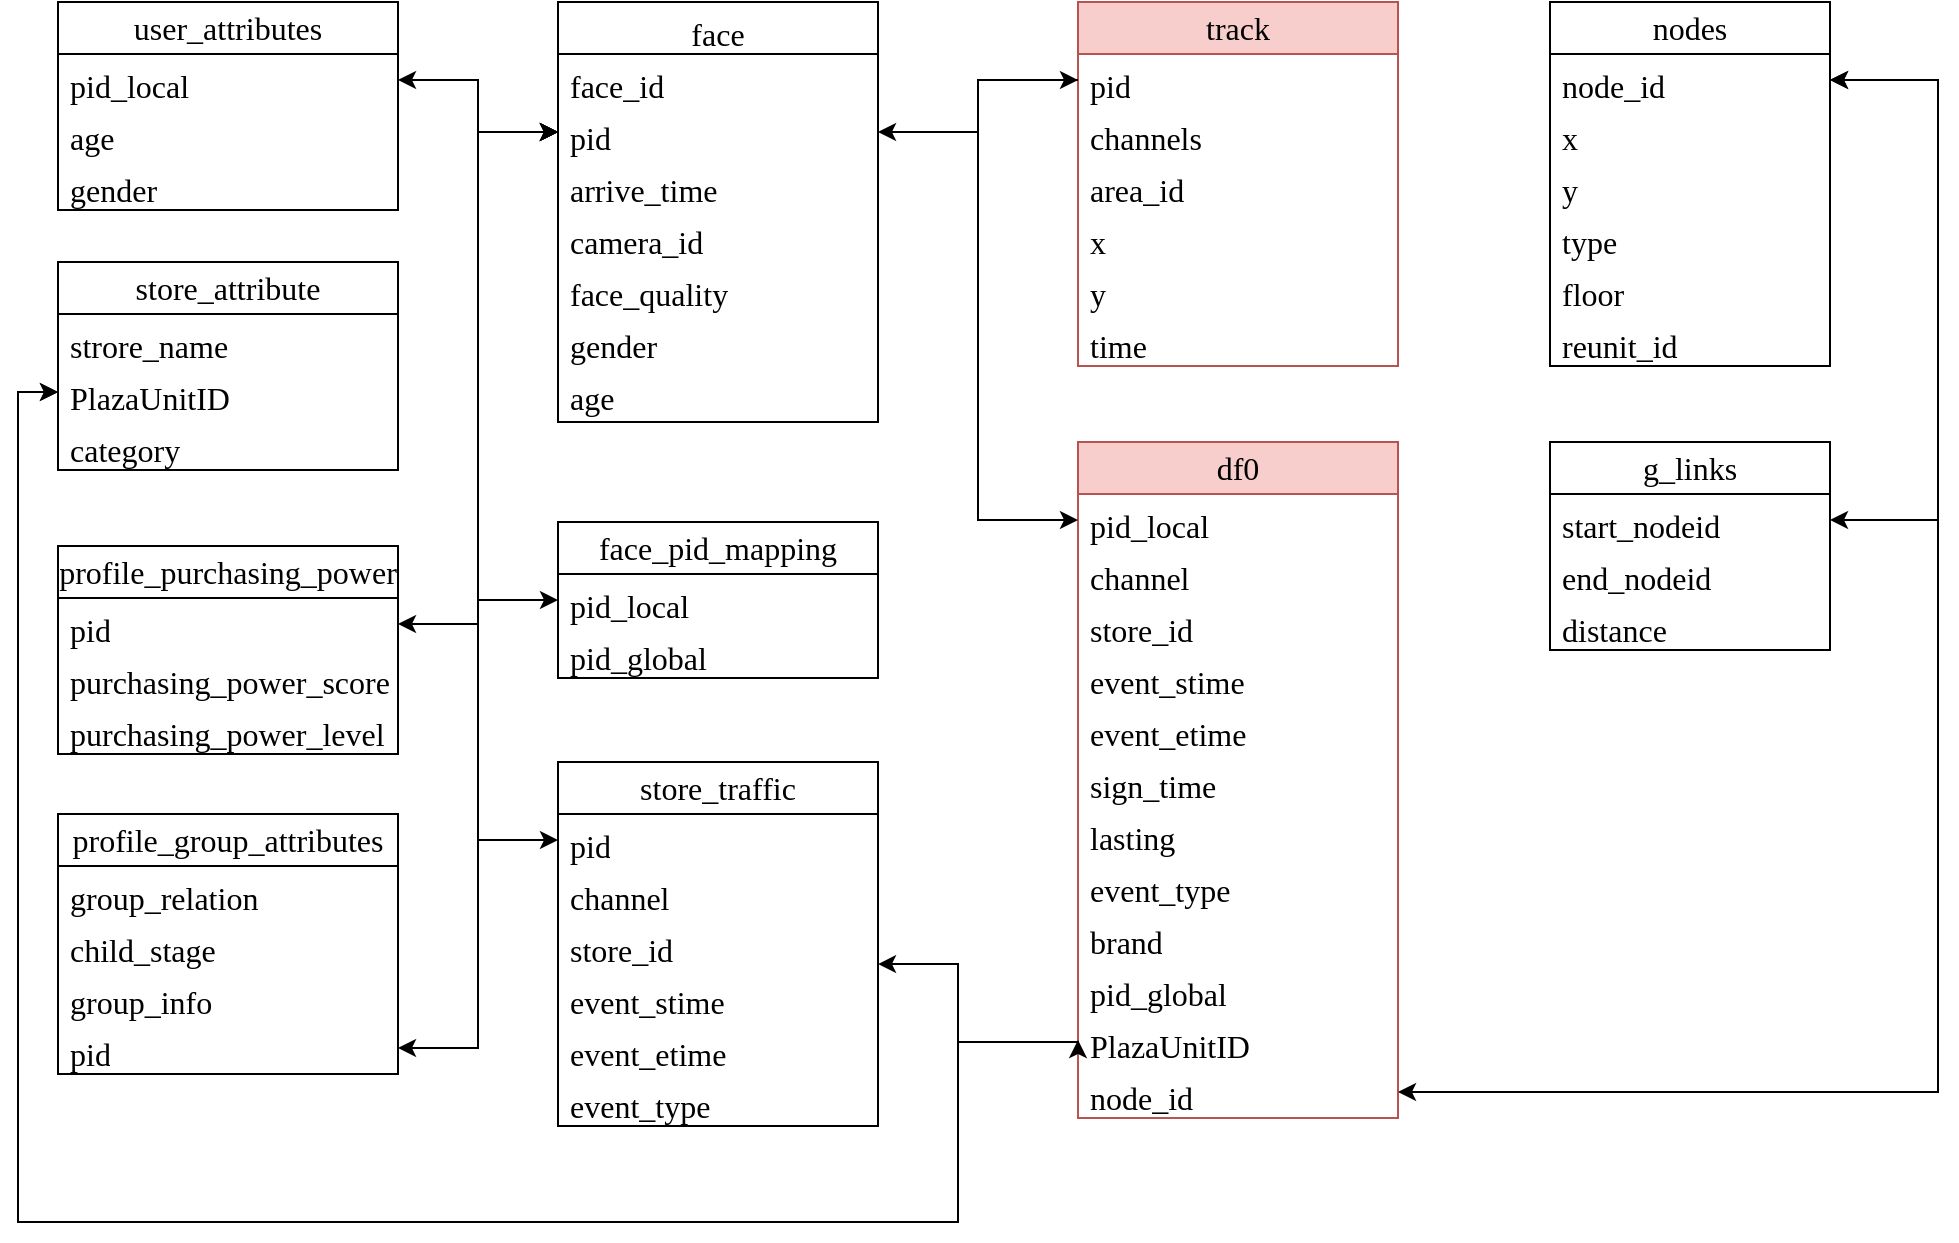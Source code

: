 <mxfile version="22.1.4" type="github">
  <diagram id="C5RBs43oDa-KdzZeNtuy" name="Page-1">
    <mxGraphModel dx="1434" dy="758" grid="1" gridSize="10" guides="1" tooltips="1" connect="1" arrows="1" fold="1" page="1" pageScale="1" pageWidth="1169" pageHeight="827" math="0" shadow="0">
      <root>
        <mxCell id="WIyWlLk6GJQsqaUBKTNV-0" />
        <mxCell id="WIyWlLk6GJQsqaUBKTNV-1" parent="WIyWlLk6GJQsqaUBKTNV-0" />
        <mxCell id="zkfFHV4jXpPFQw0GAbJ--0" value="face" style="swimlane;fontStyle=0;align=center;verticalAlign=top;childLayout=stackLayout;horizontal=1;startSize=26;horizontalStack=0;resizeParent=1;resizeLast=0;collapsible=1;marginBottom=0;rounded=0;shadow=0;strokeWidth=1;fontFamily=Times New Roman;fontSize=16;" parent="WIyWlLk6GJQsqaUBKTNV-1" vertex="1">
          <mxGeometry x="360" y="90" width="160" height="210" as="geometry">
            <mxRectangle x="220" y="120" width="160" height="26" as="alternateBounds" />
          </mxGeometry>
        </mxCell>
        <mxCell id="zkfFHV4jXpPFQw0GAbJ--1" value="face_id" style="text;align=left;verticalAlign=top;spacingLeft=4;spacingRight=4;overflow=hidden;rotatable=0;points=[[0,0.5],[1,0.5]];portConstraint=eastwest;fontFamily=Times New Roman;fontSize=16;" parent="zkfFHV4jXpPFQw0GAbJ--0" vertex="1">
          <mxGeometry y="26" width="160" height="26" as="geometry" />
        </mxCell>
        <mxCell id="zkfFHV4jXpPFQw0GAbJ--2" value="pid" style="text;align=left;verticalAlign=top;spacingLeft=4;spacingRight=4;overflow=hidden;rotatable=0;points=[[0,0.5],[1,0.5]];portConstraint=eastwest;rounded=0;shadow=0;html=0;fontFamily=Times New Roman;fontSize=16;" parent="zkfFHV4jXpPFQw0GAbJ--0" vertex="1">
          <mxGeometry y="52" width="160" height="26" as="geometry" />
        </mxCell>
        <mxCell id="zkfFHV4jXpPFQw0GAbJ--3" value="arrive_time" style="text;align=left;verticalAlign=top;spacingLeft=4;spacingRight=4;overflow=hidden;rotatable=0;points=[[0,0.5],[1,0.5]];portConstraint=eastwest;rounded=0;shadow=0;html=0;fontFamily=Times New Roman;fontSize=16;" parent="zkfFHV4jXpPFQw0GAbJ--0" vertex="1">
          <mxGeometry y="78" width="160" height="26" as="geometry" />
        </mxCell>
        <mxCell id="YymrAagvU55RJBA6cIYp-4" value="camera_id" style="text;strokeColor=none;fillColor=none;align=left;verticalAlign=top;spacingLeft=4;spacingRight=4;overflow=hidden;rotatable=0;points=[[0,0.5],[1,0.5]];portConstraint=eastwest;whiteSpace=wrap;html=1;fontFamily=Times New Roman;fontSize=16;" vertex="1" parent="zkfFHV4jXpPFQw0GAbJ--0">
          <mxGeometry y="104" width="160" height="26" as="geometry" />
        </mxCell>
        <mxCell id="YymrAagvU55RJBA6cIYp-5" value="face_quality" style="text;strokeColor=none;fillColor=none;align=left;verticalAlign=top;spacingLeft=4;spacingRight=4;overflow=hidden;rotatable=0;points=[[0,0.5],[1,0.5]];portConstraint=eastwest;whiteSpace=wrap;html=1;fontFamily=Times New Roman;fontSize=16;" vertex="1" parent="zkfFHV4jXpPFQw0GAbJ--0">
          <mxGeometry y="130" width="160" height="26" as="geometry" />
        </mxCell>
        <mxCell id="YymrAagvU55RJBA6cIYp-6" value="gender" style="text;strokeColor=none;fillColor=none;align=left;verticalAlign=top;spacingLeft=4;spacingRight=4;overflow=hidden;rotatable=0;points=[[0,0.5],[1,0.5]];portConstraint=eastwest;whiteSpace=wrap;html=1;fontFamily=Times New Roman;fontSize=16;" vertex="1" parent="zkfFHV4jXpPFQw0GAbJ--0">
          <mxGeometry y="156" width="160" height="26" as="geometry" />
        </mxCell>
        <mxCell id="YymrAagvU55RJBA6cIYp-8" value="age" style="text;strokeColor=none;fillColor=none;align=left;verticalAlign=top;spacingLeft=4;spacingRight=4;overflow=hidden;rotatable=0;points=[[0,0.5],[1,0.5]];portConstraint=eastwest;whiteSpace=wrap;html=1;fontFamily=Times New Roman;fontSize=16;" vertex="1" parent="zkfFHV4jXpPFQw0GAbJ--0">
          <mxGeometry y="182" width="160" height="26" as="geometry" />
        </mxCell>
        <mxCell id="YymrAagvU55RJBA6cIYp-9" value="face_pid_mapping" style="swimlane;fontStyle=0;childLayout=stackLayout;horizontal=1;startSize=26;fillColor=none;horizontalStack=0;resizeParent=1;resizeParentMax=0;resizeLast=0;collapsible=1;marginBottom=0;whiteSpace=wrap;html=1;fontFamily=Times New Roman;fontSize=16;" vertex="1" parent="WIyWlLk6GJQsqaUBKTNV-1">
          <mxGeometry x="360" y="350" width="160" height="78" as="geometry" />
        </mxCell>
        <mxCell id="YymrAagvU55RJBA6cIYp-10" value="&lt;table style=&quot;width: 66pt; font-size: 16px;&quot; width=&quot;88&quot; cellspacing=&quot;0&quot; cellpadding=&quot;0&quot; border=&quot;0&quot;&gt;&lt;tbody style=&quot;font-size: 16px;&quot;&gt;&lt;tr style=&quot;height: 14.25pt; font-size: 16px;&quot; height=&quot;19&quot;&gt;  &lt;td style=&quot;height: 14.25pt; width: 66pt; font-size: 16px;&quot; width=&quot;88&quot; height=&quot;19&quot;&gt;pid_local&lt;/td&gt;&lt;/tr&gt;&lt;/tbody&gt;&lt;/table&gt;" style="text;strokeColor=none;fillColor=none;align=left;verticalAlign=top;spacingLeft=4;spacingRight=4;overflow=hidden;rotatable=0;points=[[0,0.5],[1,0.5]];portConstraint=eastwest;whiteSpace=wrap;html=1;fontFamily=Times New Roman;fontSize=16;" vertex="1" parent="YymrAagvU55RJBA6cIYp-9">
          <mxGeometry y="26" width="160" height="26" as="geometry" />
        </mxCell>
        <mxCell id="YymrAagvU55RJBA6cIYp-11" value="&lt;table style=&quot;width: 66pt; font-size: 16px;&quot; width=&quot;88&quot; cellspacing=&quot;0&quot; cellpadding=&quot;0&quot; border=&quot;0&quot;&gt;&lt;tbody style=&quot;font-size: 16px;&quot;&gt;&lt;tr style=&quot;height: 14.25pt; font-size: 16px;&quot; height=&quot;19&quot;&gt;  &lt;td style=&quot;height: 14.25pt; width: 66pt; font-size: 16px;&quot; width=&quot;88&quot; height=&quot;19&quot;&gt;pid_global&lt;/td&gt;&lt;/tr&gt;&lt;/tbody&gt;&lt;/table&gt;" style="text;strokeColor=none;fillColor=none;align=left;verticalAlign=top;spacingLeft=4;spacingRight=4;overflow=hidden;rotatable=0;points=[[0,0.5],[1,0.5]];portConstraint=eastwest;whiteSpace=wrap;html=1;fontFamily=Times New Roman;fontSize=16;" vertex="1" parent="YymrAagvU55RJBA6cIYp-9">
          <mxGeometry y="52" width="160" height="26" as="geometry" />
        </mxCell>
        <mxCell id="YymrAagvU55RJBA6cIYp-14" value="profile_group_attributes" style="swimlane;fontStyle=0;childLayout=stackLayout;horizontal=1;startSize=26;fillColor=none;horizontalStack=0;resizeParent=1;resizeParentMax=0;resizeLast=0;collapsible=1;marginBottom=0;whiteSpace=wrap;html=1;fontFamily=Times New Roman;fontSize=16;" vertex="1" parent="WIyWlLk6GJQsqaUBKTNV-1">
          <mxGeometry x="110" y="496" width="170" height="130" as="geometry" />
        </mxCell>
        <mxCell id="YymrAagvU55RJBA6cIYp-16" value="group_relation" style="text;strokeColor=none;fillColor=none;align=left;verticalAlign=top;spacingLeft=4;spacingRight=4;overflow=hidden;rotatable=0;points=[[0,0.5],[1,0.5]];portConstraint=eastwest;whiteSpace=wrap;html=1;fontFamily=Times New Roman;fontSize=16;" vertex="1" parent="YymrAagvU55RJBA6cIYp-14">
          <mxGeometry y="26" width="170" height="26" as="geometry" />
        </mxCell>
        <mxCell id="YymrAagvU55RJBA6cIYp-17" value="child_stage" style="text;strokeColor=none;fillColor=none;align=left;verticalAlign=top;spacingLeft=4;spacingRight=4;overflow=hidden;rotatable=0;points=[[0,0.5],[1,0.5]];portConstraint=eastwest;whiteSpace=wrap;html=1;fontFamily=Times New Roman;fontSize=16;" vertex="1" parent="YymrAagvU55RJBA6cIYp-14">
          <mxGeometry y="52" width="170" height="26" as="geometry" />
        </mxCell>
        <mxCell id="YymrAagvU55RJBA6cIYp-18" value="group_info" style="text;strokeColor=none;fillColor=none;align=left;verticalAlign=top;spacingLeft=4;spacingRight=4;overflow=hidden;rotatable=0;points=[[0,0.5],[1,0.5]];portConstraint=eastwest;whiteSpace=wrap;html=1;fontFamily=Times New Roman;fontSize=16;" vertex="1" parent="YymrAagvU55RJBA6cIYp-14">
          <mxGeometry y="78" width="170" height="26" as="geometry" />
        </mxCell>
        <mxCell id="YymrAagvU55RJBA6cIYp-15" value="pid" style="text;strokeColor=none;fillColor=none;align=left;verticalAlign=top;spacingLeft=4;spacingRight=4;overflow=hidden;rotatable=0;points=[[0,0.5],[1,0.5]];portConstraint=eastwest;whiteSpace=wrap;html=1;fontFamily=Times New Roman;fontSize=16;" vertex="1" parent="YymrAagvU55RJBA6cIYp-14">
          <mxGeometry y="104" width="170" height="26" as="geometry" />
        </mxCell>
        <mxCell id="YymrAagvU55RJBA6cIYp-19" value="store_traffic" style="swimlane;fontStyle=0;childLayout=stackLayout;horizontal=1;startSize=26;fillColor=none;horizontalStack=0;resizeParent=1;resizeParentMax=0;resizeLast=0;collapsible=1;marginBottom=0;whiteSpace=wrap;html=1;fontFamily=Times New Roman;fontSize=16;" vertex="1" parent="WIyWlLk6GJQsqaUBKTNV-1">
          <mxGeometry x="360" y="470" width="160" height="182" as="geometry" />
        </mxCell>
        <mxCell id="YymrAagvU55RJBA6cIYp-20" value="pid" style="text;strokeColor=none;fillColor=none;align=left;verticalAlign=top;spacingLeft=4;spacingRight=4;overflow=hidden;rotatable=0;points=[[0,0.5],[1,0.5]];portConstraint=eastwest;whiteSpace=wrap;html=1;fontFamily=Times New Roman;fontSize=16;" vertex="1" parent="YymrAagvU55RJBA6cIYp-19">
          <mxGeometry y="26" width="160" height="26" as="geometry" />
        </mxCell>
        <mxCell id="YymrAagvU55RJBA6cIYp-21" value="channel" style="text;strokeColor=none;fillColor=none;align=left;verticalAlign=top;spacingLeft=4;spacingRight=4;overflow=hidden;rotatable=0;points=[[0,0.5],[1,0.5]];portConstraint=eastwest;whiteSpace=wrap;html=1;fontFamily=Times New Roman;fontSize=16;" vertex="1" parent="YymrAagvU55RJBA6cIYp-19">
          <mxGeometry y="52" width="160" height="26" as="geometry" />
        </mxCell>
        <mxCell id="YymrAagvU55RJBA6cIYp-22" value="store_id" style="text;strokeColor=none;fillColor=none;align=left;verticalAlign=top;spacingLeft=4;spacingRight=4;overflow=hidden;rotatable=0;points=[[0,0.5],[1,0.5]];portConstraint=eastwest;whiteSpace=wrap;html=1;fontFamily=Times New Roman;fontSize=16;" vertex="1" parent="YymrAagvU55RJBA6cIYp-19">
          <mxGeometry y="78" width="160" height="26" as="geometry" />
        </mxCell>
        <mxCell id="YymrAagvU55RJBA6cIYp-23" value="event_stime" style="text;strokeColor=none;fillColor=none;align=left;verticalAlign=top;spacingLeft=4;spacingRight=4;overflow=hidden;rotatable=0;points=[[0,0.5],[1,0.5]];portConstraint=eastwest;whiteSpace=wrap;html=1;fontFamily=Times New Roman;fontSize=16;" vertex="1" parent="YymrAagvU55RJBA6cIYp-19">
          <mxGeometry y="104" width="160" height="26" as="geometry" />
        </mxCell>
        <mxCell id="YymrAagvU55RJBA6cIYp-24" value="event_etime" style="text;strokeColor=none;fillColor=none;align=left;verticalAlign=top;spacingLeft=4;spacingRight=4;overflow=hidden;rotatable=0;points=[[0,0.5],[1,0.5]];portConstraint=eastwest;whiteSpace=wrap;html=1;fontFamily=Times New Roman;fontSize=16;" vertex="1" parent="YymrAagvU55RJBA6cIYp-19">
          <mxGeometry y="130" width="160" height="26" as="geometry" />
        </mxCell>
        <mxCell id="YymrAagvU55RJBA6cIYp-25" value="event_type" style="text;strokeColor=none;fillColor=none;align=left;verticalAlign=top;spacingLeft=4;spacingRight=4;overflow=hidden;rotatable=0;points=[[0,0.5],[1,0.5]];portConstraint=eastwest;whiteSpace=wrap;html=1;fontFamily=Times New Roman;fontSize=16;" vertex="1" parent="YymrAagvU55RJBA6cIYp-19">
          <mxGeometry y="156" width="160" height="26" as="geometry" />
        </mxCell>
        <mxCell id="YymrAagvU55RJBA6cIYp-27" value="profile_purchasing_power" style="swimlane;fontStyle=0;childLayout=stackLayout;horizontal=1;startSize=26;fillColor=none;horizontalStack=0;resizeParent=1;resizeParentMax=0;resizeLast=0;collapsible=1;marginBottom=0;whiteSpace=wrap;html=1;fontFamily=Times New Roman;fontSize=16;" vertex="1" parent="WIyWlLk6GJQsqaUBKTNV-1">
          <mxGeometry x="110" y="362" width="170" height="104" as="geometry" />
        </mxCell>
        <mxCell id="YymrAagvU55RJBA6cIYp-28" value="pid" style="text;strokeColor=none;fillColor=none;align=left;verticalAlign=top;spacingLeft=4;spacingRight=4;overflow=hidden;rotatable=0;points=[[0,0.5],[1,0.5]];portConstraint=eastwest;whiteSpace=wrap;html=1;fontFamily=Times New Roman;fontSize=16;" vertex="1" parent="YymrAagvU55RJBA6cIYp-27">
          <mxGeometry y="26" width="170" height="26" as="geometry" />
        </mxCell>
        <mxCell id="YymrAagvU55RJBA6cIYp-29" value="purchasing_power_score" style="text;strokeColor=none;fillColor=none;align=left;verticalAlign=top;spacingLeft=4;spacingRight=4;overflow=hidden;rotatable=0;points=[[0,0.5],[1,0.5]];portConstraint=eastwest;whiteSpace=wrap;html=1;fontFamily=Times New Roman;fontSize=16;" vertex="1" parent="YymrAagvU55RJBA6cIYp-27">
          <mxGeometry y="52" width="170" height="26" as="geometry" />
        </mxCell>
        <mxCell id="YymrAagvU55RJBA6cIYp-30" value="purchasing_power_level" style="text;strokeColor=none;fillColor=none;align=left;verticalAlign=top;spacingLeft=4;spacingRight=4;overflow=hidden;rotatable=0;points=[[0,0.5],[1,0.5]];portConstraint=eastwest;whiteSpace=wrap;html=1;fontFamily=Times New Roman;fontSize=16;" vertex="1" parent="YymrAagvU55RJBA6cIYp-27">
          <mxGeometry y="78" width="170" height="26" as="geometry" />
        </mxCell>
        <mxCell id="YymrAagvU55RJBA6cIYp-33" value="track" style="swimlane;fontStyle=0;childLayout=stackLayout;horizontal=1;startSize=26;fillColor=#f8cecc;horizontalStack=0;resizeParent=1;resizeParentMax=0;resizeLast=0;collapsible=1;marginBottom=0;whiteSpace=wrap;html=1;fontFamily=Times New Roman;fontSize=16;strokeColor=#b85450;" vertex="1" parent="WIyWlLk6GJQsqaUBKTNV-1">
          <mxGeometry x="620" y="90" width="160" height="182" as="geometry" />
        </mxCell>
        <mxCell id="YymrAagvU55RJBA6cIYp-34" value="pid" style="text;strokeColor=none;fillColor=none;align=left;verticalAlign=top;spacingLeft=4;spacingRight=4;overflow=hidden;rotatable=0;points=[[0,0.5],[1,0.5]];portConstraint=eastwest;whiteSpace=wrap;html=1;fontFamily=Times New Roman;fontSize=16;" vertex="1" parent="YymrAagvU55RJBA6cIYp-33">
          <mxGeometry y="26" width="160" height="26" as="geometry" />
        </mxCell>
        <mxCell id="YymrAagvU55RJBA6cIYp-35" value="channels" style="text;strokeColor=none;fillColor=none;align=left;verticalAlign=top;spacingLeft=4;spacingRight=4;overflow=hidden;rotatable=0;points=[[0,0.5],[1,0.5]];portConstraint=eastwest;whiteSpace=wrap;html=1;fontFamily=Times New Roman;fontSize=16;" vertex="1" parent="YymrAagvU55RJBA6cIYp-33">
          <mxGeometry y="52" width="160" height="26" as="geometry" />
        </mxCell>
        <mxCell id="YymrAagvU55RJBA6cIYp-36" value="area_id" style="text;strokeColor=none;fillColor=none;align=left;verticalAlign=top;spacingLeft=4;spacingRight=4;overflow=hidden;rotatable=0;points=[[0,0.5],[1,0.5]];portConstraint=eastwest;whiteSpace=wrap;html=1;fontFamily=Times New Roman;fontSize=16;" vertex="1" parent="YymrAagvU55RJBA6cIYp-33">
          <mxGeometry y="78" width="160" height="26" as="geometry" />
        </mxCell>
        <mxCell id="YymrAagvU55RJBA6cIYp-37" value="x" style="text;strokeColor=none;fillColor=none;align=left;verticalAlign=top;spacingLeft=4;spacingRight=4;overflow=hidden;rotatable=0;points=[[0,0.5],[1,0.5]];portConstraint=eastwest;whiteSpace=wrap;html=1;fontFamily=Times New Roman;fontSize=16;" vertex="1" parent="YymrAagvU55RJBA6cIYp-33">
          <mxGeometry y="104" width="160" height="26" as="geometry" />
        </mxCell>
        <mxCell id="YymrAagvU55RJBA6cIYp-38" value="y" style="text;strokeColor=none;fillColor=none;align=left;verticalAlign=top;spacingLeft=4;spacingRight=4;overflow=hidden;rotatable=0;points=[[0,0.5],[1,0.5]];portConstraint=eastwest;whiteSpace=wrap;html=1;fontFamily=Times New Roman;fontSize=16;" vertex="1" parent="YymrAagvU55RJBA6cIYp-33">
          <mxGeometry y="130" width="160" height="26" as="geometry" />
        </mxCell>
        <mxCell id="YymrAagvU55RJBA6cIYp-39" value="time" style="text;strokeColor=none;fillColor=none;align=left;verticalAlign=top;spacingLeft=4;spacingRight=4;overflow=hidden;rotatable=0;points=[[0,0.5],[1,0.5]];portConstraint=eastwest;whiteSpace=wrap;html=1;fontFamily=Times New Roman;fontSize=16;" vertex="1" parent="YymrAagvU55RJBA6cIYp-33">
          <mxGeometry y="156" width="160" height="26" as="geometry" />
        </mxCell>
        <mxCell id="YymrAagvU55RJBA6cIYp-41" value="store_attribute" style="swimlane;fontStyle=0;childLayout=stackLayout;horizontal=1;startSize=26;fillColor=none;horizontalStack=0;resizeParent=1;resizeParentMax=0;resizeLast=0;collapsible=1;marginBottom=0;whiteSpace=wrap;html=1;fontFamily=Times New Roman;fontSize=16;" vertex="1" parent="WIyWlLk6GJQsqaUBKTNV-1">
          <mxGeometry x="110" y="220" width="170" height="104" as="geometry" />
        </mxCell>
        <mxCell id="YymrAagvU55RJBA6cIYp-42" value="strore_name" style="text;strokeColor=none;fillColor=none;align=left;verticalAlign=top;spacingLeft=4;spacingRight=4;overflow=hidden;rotatable=0;points=[[0,0.5],[1,0.5]];portConstraint=eastwest;whiteSpace=wrap;html=1;fontFamily=Times New Roman;fontSize=16;" vertex="1" parent="YymrAagvU55RJBA6cIYp-41">
          <mxGeometry y="26" width="170" height="26" as="geometry" />
        </mxCell>
        <mxCell id="YymrAagvU55RJBA6cIYp-43" value="PlazaUnitID" style="text;strokeColor=none;fillColor=none;align=left;verticalAlign=top;spacingLeft=4;spacingRight=4;overflow=hidden;rotatable=0;points=[[0,0.5],[1,0.5]];portConstraint=eastwest;whiteSpace=wrap;html=1;fontFamily=Times New Roman;fontSize=16;" vertex="1" parent="YymrAagvU55RJBA6cIYp-41">
          <mxGeometry y="52" width="170" height="26" as="geometry" />
        </mxCell>
        <mxCell id="YymrAagvU55RJBA6cIYp-79" value="category" style="text;strokeColor=none;fillColor=none;align=left;verticalAlign=top;spacingLeft=4;spacingRight=4;overflow=hidden;rotatable=0;points=[[0,0.5],[1,0.5]];portConstraint=eastwest;whiteSpace=wrap;html=1;fontFamily=Times New Roman;fontSize=16;" vertex="1" parent="YymrAagvU55RJBA6cIYp-41">
          <mxGeometry y="78" width="170" height="26" as="geometry" />
        </mxCell>
        <mxCell id="YymrAagvU55RJBA6cIYp-45" value="nodes" style="swimlane;fontStyle=0;childLayout=stackLayout;horizontal=1;startSize=26;fillColor=none;horizontalStack=0;resizeParent=1;resizeParentMax=0;resizeLast=0;collapsible=1;marginBottom=0;whiteSpace=wrap;html=1;fontFamily=Times New Roman;fontSize=16;" vertex="1" parent="WIyWlLk6GJQsqaUBKTNV-1">
          <mxGeometry x="856" y="90" width="140" height="182" as="geometry" />
        </mxCell>
        <mxCell id="YymrAagvU55RJBA6cIYp-46" value="node_id" style="text;strokeColor=none;fillColor=none;align=left;verticalAlign=top;spacingLeft=4;spacingRight=4;overflow=hidden;rotatable=0;points=[[0,0.5],[1,0.5]];portConstraint=eastwest;whiteSpace=wrap;html=1;fontFamily=Times New Roman;fontSize=16;" vertex="1" parent="YymrAagvU55RJBA6cIYp-45">
          <mxGeometry y="26" width="140" height="26" as="geometry" />
        </mxCell>
        <mxCell id="YymrAagvU55RJBA6cIYp-47" value="x" style="text;strokeColor=none;fillColor=none;align=left;verticalAlign=top;spacingLeft=4;spacingRight=4;overflow=hidden;rotatable=0;points=[[0,0.5],[1,0.5]];portConstraint=eastwest;whiteSpace=wrap;html=1;fontFamily=Times New Roman;fontSize=16;" vertex="1" parent="YymrAagvU55RJBA6cIYp-45">
          <mxGeometry y="52" width="140" height="26" as="geometry" />
        </mxCell>
        <mxCell id="YymrAagvU55RJBA6cIYp-48" value="y" style="text;strokeColor=none;fillColor=none;align=left;verticalAlign=top;spacingLeft=4;spacingRight=4;overflow=hidden;rotatable=0;points=[[0,0.5],[1,0.5]];portConstraint=eastwest;whiteSpace=wrap;html=1;fontFamily=Times New Roman;fontSize=16;" vertex="1" parent="YymrAagvU55RJBA6cIYp-45">
          <mxGeometry y="78" width="140" height="26" as="geometry" />
        </mxCell>
        <mxCell id="YymrAagvU55RJBA6cIYp-49" value="type" style="text;strokeColor=none;fillColor=none;align=left;verticalAlign=top;spacingLeft=4;spacingRight=4;overflow=hidden;rotatable=0;points=[[0,0.5],[1,0.5]];portConstraint=eastwest;whiteSpace=wrap;html=1;fontFamily=Times New Roman;fontSize=16;" vertex="1" parent="YymrAagvU55RJBA6cIYp-45">
          <mxGeometry y="104" width="140" height="26" as="geometry" />
        </mxCell>
        <mxCell id="YymrAagvU55RJBA6cIYp-50" value="floor" style="text;strokeColor=none;fillColor=none;align=left;verticalAlign=top;spacingLeft=4;spacingRight=4;overflow=hidden;rotatable=0;points=[[0,0.5],[1,0.5]];portConstraint=eastwest;whiteSpace=wrap;html=1;fontFamily=Times New Roman;fontSize=16;" vertex="1" parent="YymrAagvU55RJBA6cIYp-45">
          <mxGeometry y="130" width="140" height="26" as="geometry" />
        </mxCell>
        <mxCell id="YymrAagvU55RJBA6cIYp-51" value="reunit_id" style="text;strokeColor=none;fillColor=none;align=left;verticalAlign=top;spacingLeft=4;spacingRight=4;overflow=hidden;rotatable=0;points=[[0,0.5],[1,0.5]];portConstraint=eastwest;whiteSpace=wrap;html=1;fontFamily=Times New Roman;fontSize=16;" vertex="1" parent="YymrAagvU55RJBA6cIYp-45">
          <mxGeometry y="156" width="140" height="26" as="geometry" />
        </mxCell>
        <mxCell id="YymrAagvU55RJBA6cIYp-60" value="df0" style="swimlane;fontStyle=0;childLayout=stackLayout;horizontal=1;startSize=26;fillColor=#f8cecc;horizontalStack=0;resizeParent=1;resizeParentMax=0;resizeLast=0;collapsible=1;marginBottom=0;whiteSpace=wrap;html=1;fontFamily=Times New Roman;fontSize=16;strokeColor=#b85450;" vertex="1" parent="WIyWlLk6GJQsqaUBKTNV-1">
          <mxGeometry x="620" y="310" width="160" height="338" as="geometry" />
        </mxCell>
        <mxCell id="YymrAagvU55RJBA6cIYp-61" value="pid_local" style="text;strokeColor=none;fillColor=none;align=left;verticalAlign=top;spacingLeft=4;spacingRight=4;overflow=hidden;rotatable=0;points=[[0,0.5],[1,0.5]];portConstraint=eastwest;whiteSpace=wrap;html=1;fontFamily=Times New Roman;fontSize=16;" vertex="1" parent="YymrAagvU55RJBA6cIYp-60">
          <mxGeometry y="26" width="160" height="26" as="geometry" />
        </mxCell>
        <mxCell id="YymrAagvU55RJBA6cIYp-62" value="channel" style="text;strokeColor=none;fillColor=none;align=left;verticalAlign=top;spacingLeft=4;spacingRight=4;overflow=hidden;rotatable=0;points=[[0,0.5],[1,0.5]];portConstraint=eastwest;whiteSpace=wrap;html=1;fontFamily=Times New Roman;fontSize=16;" vertex="1" parent="YymrAagvU55RJBA6cIYp-60">
          <mxGeometry y="52" width="160" height="26" as="geometry" />
        </mxCell>
        <mxCell id="YymrAagvU55RJBA6cIYp-63" value="store_id" style="text;strokeColor=none;fillColor=none;align=left;verticalAlign=top;spacingLeft=4;spacingRight=4;overflow=hidden;rotatable=0;points=[[0,0.5],[1,0.5]];portConstraint=eastwest;whiteSpace=wrap;html=1;fontFamily=Times New Roman;fontSize=16;" vertex="1" parent="YymrAagvU55RJBA6cIYp-60">
          <mxGeometry y="78" width="160" height="26" as="geometry" />
        </mxCell>
        <mxCell id="YymrAagvU55RJBA6cIYp-64" value="event_stime" style="text;strokeColor=none;fillColor=none;align=left;verticalAlign=top;spacingLeft=4;spacingRight=4;overflow=hidden;rotatable=0;points=[[0,0.5],[1,0.5]];portConstraint=eastwest;whiteSpace=wrap;html=1;fontFamily=Times New Roman;fontSize=16;" vertex="1" parent="YymrAagvU55RJBA6cIYp-60">
          <mxGeometry y="104" width="160" height="26" as="geometry" />
        </mxCell>
        <mxCell id="YymrAagvU55RJBA6cIYp-65" value="event_etime" style="text;strokeColor=none;fillColor=none;align=left;verticalAlign=top;spacingLeft=4;spacingRight=4;overflow=hidden;rotatable=0;points=[[0,0.5],[1,0.5]];portConstraint=eastwest;whiteSpace=wrap;html=1;fontFamily=Times New Roman;fontSize=16;" vertex="1" parent="YymrAagvU55RJBA6cIYp-60">
          <mxGeometry y="130" width="160" height="26" as="geometry" />
        </mxCell>
        <mxCell id="YymrAagvU55RJBA6cIYp-70" value="sign_time" style="text;strokeColor=none;fillColor=none;align=left;verticalAlign=top;spacingLeft=4;spacingRight=4;overflow=hidden;rotatable=0;points=[[0,0.5],[1,0.5]];portConstraint=eastwest;whiteSpace=wrap;html=1;fontFamily=Times New Roman;fontSize=16;" vertex="1" parent="YymrAagvU55RJBA6cIYp-60">
          <mxGeometry y="156" width="160" height="26" as="geometry" />
        </mxCell>
        <mxCell id="YymrAagvU55RJBA6cIYp-69" value="lasting" style="text;strokeColor=none;fillColor=none;align=left;verticalAlign=top;spacingLeft=4;spacingRight=4;overflow=hidden;rotatable=0;points=[[0,0.5],[1,0.5]];portConstraint=eastwest;whiteSpace=wrap;html=1;fontFamily=Times New Roman;fontSize=16;" vertex="1" parent="YymrAagvU55RJBA6cIYp-60">
          <mxGeometry y="182" width="160" height="26" as="geometry" />
        </mxCell>
        <mxCell id="YymrAagvU55RJBA6cIYp-66" value="event_type" style="text;strokeColor=none;fillColor=none;align=left;verticalAlign=top;spacingLeft=4;spacingRight=4;overflow=hidden;rotatable=0;points=[[0,0.5],[1,0.5]];portConstraint=eastwest;whiteSpace=wrap;html=1;fontFamily=Times New Roman;fontSize=16;" vertex="1" parent="YymrAagvU55RJBA6cIYp-60">
          <mxGeometry y="208" width="160" height="26" as="geometry" />
        </mxCell>
        <mxCell id="YymrAagvU55RJBA6cIYp-67" value="brand" style="text;strokeColor=none;fillColor=none;align=left;verticalAlign=top;spacingLeft=4;spacingRight=4;overflow=hidden;rotatable=0;points=[[0,0.5],[1,0.5]];portConstraint=eastwest;whiteSpace=wrap;html=1;fontFamily=Times New Roman;fontSize=16;" vertex="1" parent="YymrAagvU55RJBA6cIYp-60">
          <mxGeometry y="234" width="160" height="26" as="geometry" />
        </mxCell>
        <mxCell id="YymrAagvU55RJBA6cIYp-68" value="pid_global" style="text;strokeColor=none;fillColor=none;align=left;verticalAlign=top;spacingLeft=4;spacingRight=4;overflow=hidden;rotatable=0;points=[[0,0.5],[1,0.5]];portConstraint=eastwest;whiteSpace=wrap;html=1;fontFamily=Times New Roman;fontSize=16;" vertex="1" parent="YymrAagvU55RJBA6cIYp-60">
          <mxGeometry y="260" width="160" height="26" as="geometry" />
        </mxCell>
        <mxCell id="YymrAagvU55RJBA6cIYp-71" value="PlazaUnitID" style="text;strokeColor=none;fillColor=none;align=left;verticalAlign=top;spacingLeft=4;spacingRight=4;overflow=hidden;rotatable=0;points=[[0,0.5],[1,0.5]];portConstraint=eastwest;whiteSpace=wrap;html=1;fontFamily=Times New Roman;fontSize=16;" vertex="1" parent="YymrAagvU55RJBA6cIYp-60">
          <mxGeometry y="286" width="160" height="26" as="geometry" />
        </mxCell>
        <mxCell id="YymrAagvU55RJBA6cIYp-72" value="node_id" style="text;strokeColor=none;fillColor=none;align=left;verticalAlign=top;spacingLeft=4;spacingRight=4;overflow=hidden;rotatable=0;points=[[0,0.5],[1,0.5]];portConstraint=eastwest;whiteSpace=wrap;html=1;fontFamily=Times New Roman;fontSize=16;" vertex="1" parent="YymrAagvU55RJBA6cIYp-60">
          <mxGeometry y="312" width="160" height="26" as="geometry" />
        </mxCell>
        <mxCell id="YymrAagvU55RJBA6cIYp-74" value="user_attributes" style="swimlane;fontStyle=0;childLayout=stackLayout;horizontal=1;startSize=26;fillColor=none;horizontalStack=0;resizeParent=1;resizeParentMax=0;resizeLast=0;collapsible=1;marginBottom=0;whiteSpace=wrap;html=1;fontFamily=Times New Roman;fontSize=16;" vertex="1" parent="WIyWlLk6GJQsqaUBKTNV-1">
          <mxGeometry x="110" y="90" width="170" height="104" as="geometry" />
        </mxCell>
        <mxCell id="YymrAagvU55RJBA6cIYp-75" value="pid_local" style="text;strokeColor=none;fillColor=none;align=left;verticalAlign=top;spacingLeft=4;spacingRight=4;overflow=hidden;rotatable=0;points=[[0,0.5],[1,0.5]];portConstraint=eastwest;whiteSpace=wrap;html=1;fontFamily=Times New Roman;fontSize=16;" vertex="1" parent="YymrAagvU55RJBA6cIYp-74">
          <mxGeometry y="26" width="170" height="26" as="geometry" />
        </mxCell>
        <mxCell id="YymrAagvU55RJBA6cIYp-76" value="age" style="text;strokeColor=none;fillColor=none;align=left;verticalAlign=top;spacingLeft=4;spacingRight=4;overflow=hidden;rotatable=0;points=[[0,0.5],[1,0.5]];portConstraint=eastwest;whiteSpace=wrap;html=1;fontFamily=Times New Roman;fontSize=16;" vertex="1" parent="YymrAagvU55RJBA6cIYp-74">
          <mxGeometry y="52" width="170" height="26" as="geometry" />
        </mxCell>
        <mxCell id="YymrAagvU55RJBA6cIYp-77" value="gender" style="text;strokeColor=none;fillColor=none;align=left;verticalAlign=top;spacingLeft=4;spacingRight=4;overflow=hidden;rotatable=0;points=[[0,0.5],[1,0.5]];portConstraint=eastwest;whiteSpace=wrap;html=1;fontFamily=Times New Roman;fontSize=16;" vertex="1" parent="YymrAagvU55RJBA6cIYp-74">
          <mxGeometry y="78" width="170" height="26" as="geometry" />
        </mxCell>
        <mxCell id="YymrAagvU55RJBA6cIYp-80" style="edgeStyle=orthogonalEdgeStyle;rounded=0;orthogonalLoop=1;jettySize=auto;html=1;exitX=0;exitY=0.5;exitDx=0;exitDy=0;entryX=1;entryY=0.5;entryDx=0;entryDy=0;fontFamily=Times New Roman;fontSize=16;startArrow=classic;startFill=1;" edge="1" parent="WIyWlLk6GJQsqaUBKTNV-1" source="zkfFHV4jXpPFQw0GAbJ--2" target="YymrAagvU55RJBA6cIYp-28">
          <mxGeometry relative="1" as="geometry" />
        </mxCell>
        <mxCell id="YymrAagvU55RJBA6cIYp-81" style="edgeStyle=orthogonalEdgeStyle;rounded=0;orthogonalLoop=1;jettySize=auto;html=1;exitX=1;exitY=0.5;exitDx=0;exitDy=0;entryX=0;entryY=0.5;entryDx=0;entryDy=0;fontFamily=Times New Roman;fontSize=16;startArrow=classic;startFill=1;" edge="1" parent="WIyWlLk6GJQsqaUBKTNV-1" source="zkfFHV4jXpPFQw0GAbJ--2" target="YymrAagvU55RJBA6cIYp-34">
          <mxGeometry relative="1" as="geometry" />
        </mxCell>
        <mxCell id="YymrAagvU55RJBA6cIYp-83" value="g_links" style="swimlane;fontStyle=0;childLayout=stackLayout;horizontal=1;startSize=26;fillColor=none;horizontalStack=0;resizeParent=1;resizeParentMax=0;resizeLast=0;collapsible=1;marginBottom=0;whiteSpace=wrap;html=1;fontFamily=Times New Roman;fontSize=16;" vertex="1" parent="WIyWlLk6GJQsqaUBKTNV-1">
          <mxGeometry x="856" y="310" width="140" height="104" as="geometry" />
        </mxCell>
        <mxCell id="YymrAagvU55RJBA6cIYp-84" value="start_nodeid" style="text;strokeColor=none;fillColor=none;align=left;verticalAlign=top;spacingLeft=4;spacingRight=4;overflow=hidden;rotatable=0;points=[[0,0.5],[1,0.5]];portConstraint=eastwest;whiteSpace=wrap;html=1;fontFamily=Times New Roman;fontSize=16;" vertex="1" parent="YymrAagvU55RJBA6cIYp-83">
          <mxGeometry y="26" width="140" height="26" as="geometry" />
        </mxCell>
        <mxCell id="YymrAagvU55RJBA6cIYp-85" value="end_nodeid" style="text;strokeColor=none;fillColor=none;align=left;verticalAlign=top;spacingLeft=4;spacingRight=4;overflow=hidden;rotatable=0;points=[[0,0.5],[1,0.5]];portConstraint=eastwest;whiteSpace=wrap;html=1;fontFamily=Times New Roman;fontSize=16;" vertex="1" parent="YymrAagvU55RJBA6cIYp-83">
          <mxGeometry y="52" width="140" height="26" as="geometry" />
        </mxCell>
        <mxCell id="YymrAagvU55RJBA6cIYp-86" value="distance" style="text;strokeColor=none;fillColor=none;align=left;verticalAlign=top;spacingLeft=4;spacingRight=4;overflow=hidden;rotatable=0;points=[[0,0.5],[1,0.5]];portConstraint=eastwest;whiteSpace=wrap;html=1;fontFamily=Times New Roman;fontSize=16;" vertex="1" parent="YymrAagvU55RJBA6cIYp-83">
          <mxGeometry y="78" width="140" height="26" as="geometry" />
        </mxCell>
        <mxCell id="YymrAagvU55RJBA6cIYp-90" style="edgeStyle=orthogonalEdgeStyle;rounded=0;orthogonalLoop=1;jettySize=auto;html=1;exitX=0;exitY=0.5;exitDx=0;exitDy=0;entryX=0;entryY=0.5;entryDx=0;entryDy=0;" edge="1" parent="WIyWlLk6GJQsqaUBKTNV-1" source="YymrAagvU55RJBA6cIYp-34" target="YymrAagvU55RJBA6cIYp-61">
          <mxGeometry relative="1" as="geometry">
            <Array as="points">
              <mxPoint x="570" y="129" />
              <mxPoint x="570" y="349" />
            </Array>
          </mxGeometry>
        </mxCell>
        <mxCell id="YymrAagvU55RJBA6cIYp-91" style="edgeStyle=orthogonalEdgeStyle;rounded=0;orthogonalLoop=1;jettySize=auto;html=1;exitX=1;exitY=0.5;exitDx=0;exitDy=0;entryX=1;entryY=0.5;entryDx=0;entryDy=0;startArrow=classic;startFill=1;" edge="1" parent="WIyWlLk6GJQsqaUBKTNV-1" source="YymrAagvU55RJBA6cIYp-72" target="YymrAagvU55RJBA6cIYp-46">
          <mxGeometry relative="1" as="geometry">
            <Array as="points">
              <mxPoint x="1050" y="635" />
              <mxPoint x="1050" y="129" />
            </Array>
          </mxGeometry>
        </mxCell>
        <mxCell id="YymrAagvU55RJBA6cIYp-93" style="edgeStyle=orthogonalEdgeStyle;rounded=0;orthogonalLoop=1;jettySize=auto;html=1;exitX=0;exitY=0.5;exitDx=0;exitDy=0;entryX=0;entryY=0.5;entryDx=0;entryDy=0;fontFamily=Times New Roman;fontSize=16;startArrow=classic;startFill=1;" edge="1" parent="WIyWlLk6GJQsqaUBKTNV-1" source="zkfFHV4jXpPFQw0GAbJ--2" target="YymrAagvU55RJBA6cIYp-10">
          <mxGeometry relative="1" as="geometry">
            <mxPoint x="370" y="165" as="sourcePoint" />
            <mxPoint x="370" y="399" as="targetPoint" />
            <Array as="points">
              <mxPoint x="320" y="155" />
              <mxPoint x="320" y="389" />
            </Array>
          </mxGeometry>
        </mxCell>
        <mxCell id="YymrAagvU55RJBA6cIYp-94" style="edgeStyle=orthogonalEdgeStyle;rounded=0;orthogonalLoop=1;jettySize=auto;html=1;exitX=0;exitY=0.5;exitDx=0;exitDy=0;entryX=1;entryY=0.5;entryDx=0;entryDy=0;fontFamily=Times New Roman;fontSize=16;startArrow=classic;startFill=1;" edge="1" parent="WIyWlLk6GJQsqaUBKTNV-1" source="zkfFHV4jXpPFQw0GAbJ--2" target="YymrAagvU55RJBA6cIYp-15">
          <mxGeometry relative="1" as="geometry">
            <mxPoint x="380" y="175" as="sourcePoint" />
            <mxPoint x="380" y="409" as="targetPoint" />
          </mxGeometry>
        </mxCell>
        <mxCell id="YymrAagvU55RJBA6cIYp-95" style="edgeStyle=orthogonalEdgeStyle;rounded=0;orthogonalLoop=1;jettySize=auto;html=1;exitX=0;exitY=0.5;exitDx=0;exitDy=0;entryX=0;entryY=0.5;entryDx=0;entryDy=0;fontFamily=Times New Roman;fontSize=16;startArrow=classic;startFill=1;" edge="1" parent="WIyWlLk6GJQsqaUBKTNV-1" source="zkfFHV4jXpPFQw0GAbJ--2" target="YymrAagvU55RJBA6cIYp-20">
          <mxGeometry relative="1" as="geometry">
            <mxPoint x="390" y="185" as="sourcePoint" />
            <mxPoint x="390" y="419" as="targetPoint" />
            <Array as="points">
              <mxPoint x="320" y="155" />
              <mxPoint x="320" y="509" />
            </Array>
          </mxGeometry>
        </mxCell>
        <mxCell id="YymrAagvU55RJBA6cIYp-96" style="edgeStyle=orthogonalEdgeStyle;rounded=0;orthogonalLoop=1;jettySize=auto;html=1;exitX=0;exitY=0.5;exitDx=0;exitDy=0;entryX=1;entryY=0.5;entryDx=0;entryDy=0;fontFamily=Times New Roman;fontSize=16;startArrow=classic;startFill=1;" edge="1" parent="WIyWlLk6GJQsqaUBKTNV-1" source="zkfFHV4jXpPFQw0GAbJ--2" target="YymrAagvU55RJBA6cIYp-75">
          <mxGeometry relative="1" as="geometry">
            <mxPoint x="400" y="195" as="sourcePoint" />
            <mxPoint x="400" y="429" as="targetPoint" />
          </mxGeometry>
        </mxCell>
        <mxCell id="YymrAagvU55RJBA6cIYp-97" style="edgeStyle=orthogonalEdgeStyle;rounded=0;orthogonalLoop=1;jettySize=auto;html=1;exitX=0;exitY=0.5;exitDx=0;exitDy=0;entryX=1;entryY=-0.115;entryDx=0;entryDy=0;entryPerimeter=0;startArrow=classic;startFill=1;" edge="1" parent="WIyWlLk6GJQsqaUBKTNV-1" source="YymrAagvU55RJBA6cIYp-43" target="YymrAagvU55RJBA6cIYp-23">
          <mxGeometry relative="1" as="geometry">
            <Array as="points">
              <mxPoint x="90" y="285" />
              <mxPoint x="90" y="700" />
              <mxPoint x="560" y="700" />
              <mxPoint x="560" y="571" />
            </Array>
          </mxGeometry>
        </mxCell>
        <mxCell id="YymrAagvU55RJBA6cIYp-98" style="edgeStyle=orthogonalEdgeStyle;rounded=0;orthogonalLoop=1;jettySize=auto;html=1;exitX=0;exitY=0.5;exitDx=0;exitDy=0;fontFamily=Times New Roman;fontSize=16;startArrow=classic;startFill=1;entryX=0;entryY=0.5;entryDx=0;entryDy=0;" edge="1" parent="WIyWlLk6GJQsqaUBKTNV-1" source="YymrAagvU55RJBA6cIYp-43" target="YymrAagvU55RJBA6cIYp-71">
          <mxGeometry relative="1" as="geometry">
            <mxPoint x="410" y="205" as="sourcePoint" />
            <mxPoint x="590" y="610" as="targetPoint" />
            <Array as="points">
              <mxPoint x="90" y="285" />
              <mxPoint x="90" y="700" />
              <mxPoint x="560" y="700" />
              <mxPoint x="560" y="610" />
            </Array>
          </mxGeometry>
        </mxCell>
        <mxCell id="YymrAagvU55RJBA6cIYp-99" style="edgeStyle=orthogonalEdgeStyle;rounded=0;orthogonalLoop=1;jettySize=auto;html=1;exitX=1;exitY=0.5;exitDx=0;exitDy=0;entryX=1;entryY=0.5;entryDx=0;entryDy=0;fontFamily=Times New Roman;fontSize=16;startArrow=classic;startFill=1;" edge="1" parent="WIyWlLk6GJQsqaUBKTNV-1" source="YymrAagvU55RJBA6cIYp-46" target="YymrAagvU55RJBA6cIYp-84">
          <mxGeometry relative="1" as="geometry">
            <mxPoint x="1070" y="140" as="sourcePoint" />
            <mxPoint x="1070" y="374" as="targetPoint" />
            <Array as="points">
              <mxPoint x="1050" y="129" />
              <mxPoint x="1050" y="349" />
            </Array>
          </mxGeometry>
        </mxCell>
      </root>
    </mxGraphModel>
  </diagram>
</mxfile>
